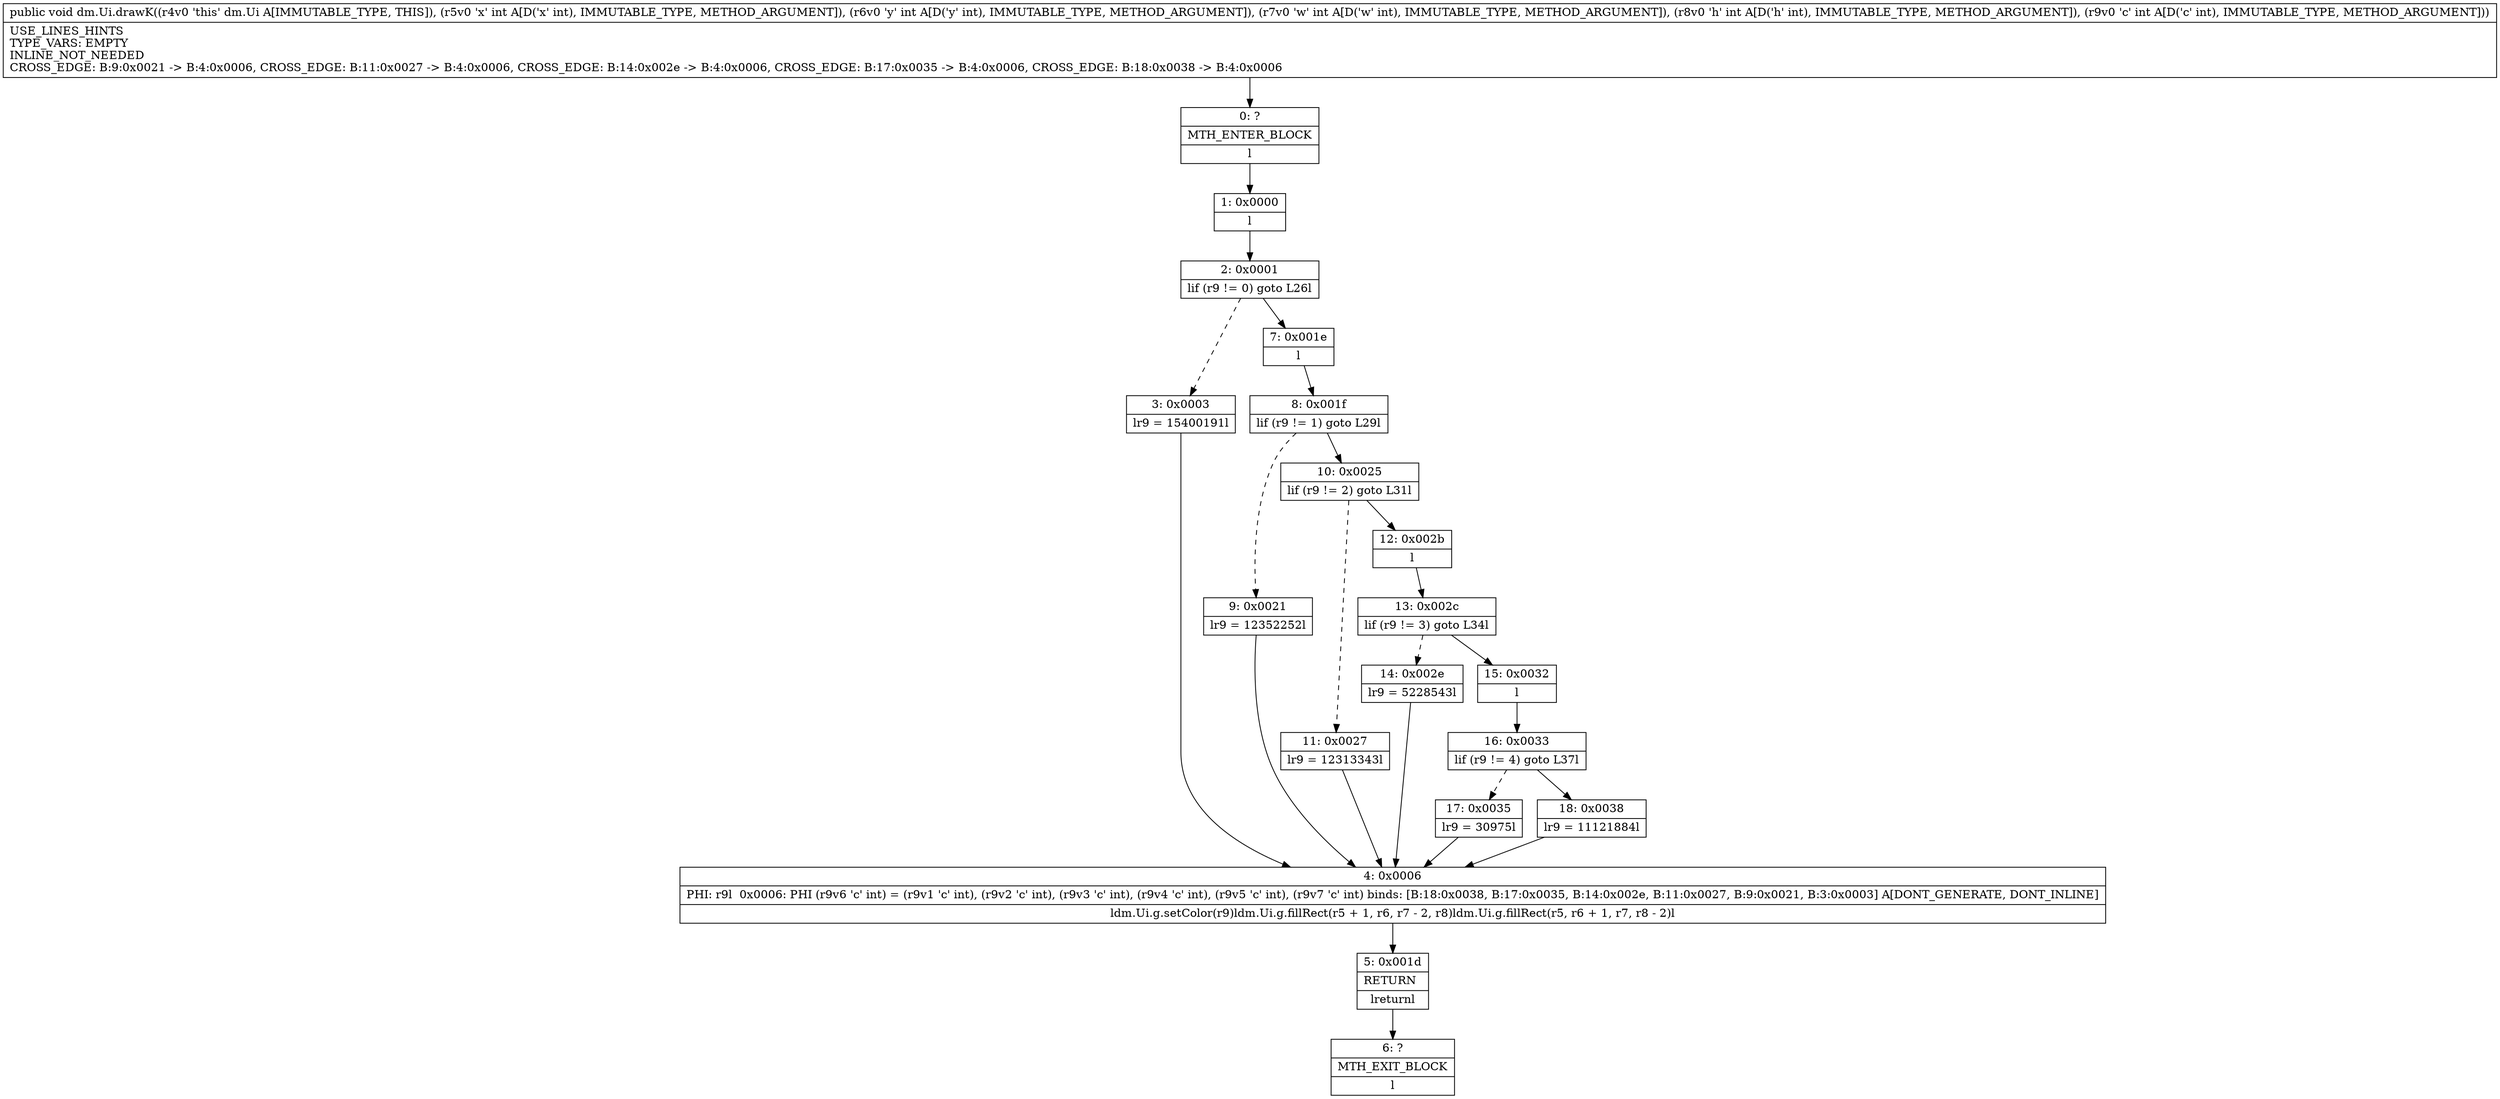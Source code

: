 digraph "CFG fordm.Ui.drawK(IIIII)V" {
Node_0 [shape=record,label="{0\:\ ?|MTH_ENTER_BLOCK\l|l}"];
Node_1 [shape=record,label="{1\:\ 0x0000|l}"];
Node_2 [shape=record,label="{2\:\ 0x0001|lif (r9 != 0) goto L26l}"];
Node_3 [shape=record,label="{3\:\ 0x0003|lr9 = 15400191l}"];
Node_4 [shape=record,label="{4\:\ 0x0006|PHI: r9l  0x0006: PHI (r9v6 'c' int) = (r9v1 'c' int), (r9v2 'c' int), (r9v3 'c' int), (r9v4 'c' int), (r9v5 'c' int), (r9v7 'c' int) binds: [B:18:0x0038, B:17:0x0035, B:14:0x002e, B:11:0x0027, B:9:0x0021, B:3:0x0003] A[DONT_GENERATE, DONT_INLINE]\l|ldm.Ui.g.setColor(r9)ldm.Ui.g.fillRect(r5 + 1, r6, r7 \- 2, r8)ldm.Ui.g.fillRect(r5, r6 + 1, r7, r8 \- 2)l}"];
Node_5 [shape=record,label="{5\:\ 0x001d|RETURN\l|lreturnl}"];
Node_6 [shape=record,label="{6\:\ ?|MTH_EXIT_BLOCK\l|l}"];
Node_7 [shape=record,label="{7\:\ 0x001e|l}"];
Node_8 [shape=record,label="{8\:\ 0x001f|lif (r9 != 1) goto L29l}"];
Node_9 [shape=record,label="{9\:\ 0x0021|lr9 = 12352252l}"];
Node_10 [shape=record,label="{10\:\ 0x0025|lif (r9 != 2) goto L31l}"];
Node_11 [shape=record,label="{11\:\ 0x0027|lr9 = 12313343l}"];
Node_12 [shape=record,label="{12\:\ 0x002b|l}"];
Node_13 [shape=record,label="{13\:\ 0x002c|lif (r9 != 3) goto L34l}"];
Node_14 [shape=record,label="{14\:\ 0x002e|lr9 = 5228543l}"];
Node_15 [shape=record,label="{15\:\ 0x0032|l}"];
Node_16 [shape=record,label="{16\:\ 0x0033|lif (r9 != 4) goto L37l}"];
Node_17 [shape=record,label="{17\:\ 0x0035|lr9 = 30975l}"];
Node_18 [shape=record,label="{18\:\ 0x0038|lr9 = 11121884l}"];
MethodNode[shape=record,label="{public void dm.Ui.drawK((r4v0 'this' dm.Ui A[IMMUTABLE_TYPE, THIS]), (r5v0 'x' int A[D('x' int), IMMUTABLE_TYPE, METHOD_ARGUMENT]), (r6v0 'y' int A[D('y' int), IMMUTABLE_TYPE, METHOD_ARGUMENT]), (r7v0 'w' int A[D('w' int), IMMUTABLE_TYPE, METHOD_ARGUMENT]), (r8v0 'h' int A[D('h' int), IMMUTABLE_TYPE, METHOD_ARGUMENT]), (r9v0 'c' int A[D('c' int), IMMUTABLE_TYPE, METHOD_ARGUMENT]))  | USE_LINES_HINTS\lTYPE_VARS: EMPTY\lINLINE_NOT_NEEDED\lCROSS_EDGE: B:9:0x0021 \-\> B:4:0x0006, CROSS_EDGE: B:11:0x0027 \-\> B:4:0x0006, CROSS_EDGE: B:14:0x002e \-\> B:4:0x0006, CROSS_EDGE: B:17:0x0035 \-\> B:4:0x0006, CROSS_EDGE: B:18:0x0038 \-\> B:4:0x0006\l}"];
MethodNode -> Node_0;
Node_0 -> Node_1;
Node_1 -> Node_2;
Node_2 -> Node_3[style=dashed];
Node_2 -> Node_7;
Node_3 -> Node_4;
Node_4 -> Node_5;
Node_5 -> Node_6;
Node_7 -> Node_8;
Node_8 -> Node_9[style=dashed];
Node_8 -> Node_10;
Node_9 -> Node_4;
Node_10 -> Node_11[style=dashed];
Node_10 -> Node_12;
Node_11 -> Node_4;
Node_12 -> Node_13;
Node_13 -> Node_14[style=dashed];
Node_13 -> Node_15;
Node_14 -> Node_4;
Node_15 -> Node_16;
Node_16 -> Node_17[style=dashed];
Node_16 -> Node_18;
Node_17 -> Node_4;
Node_18 -> Node_4;
}


